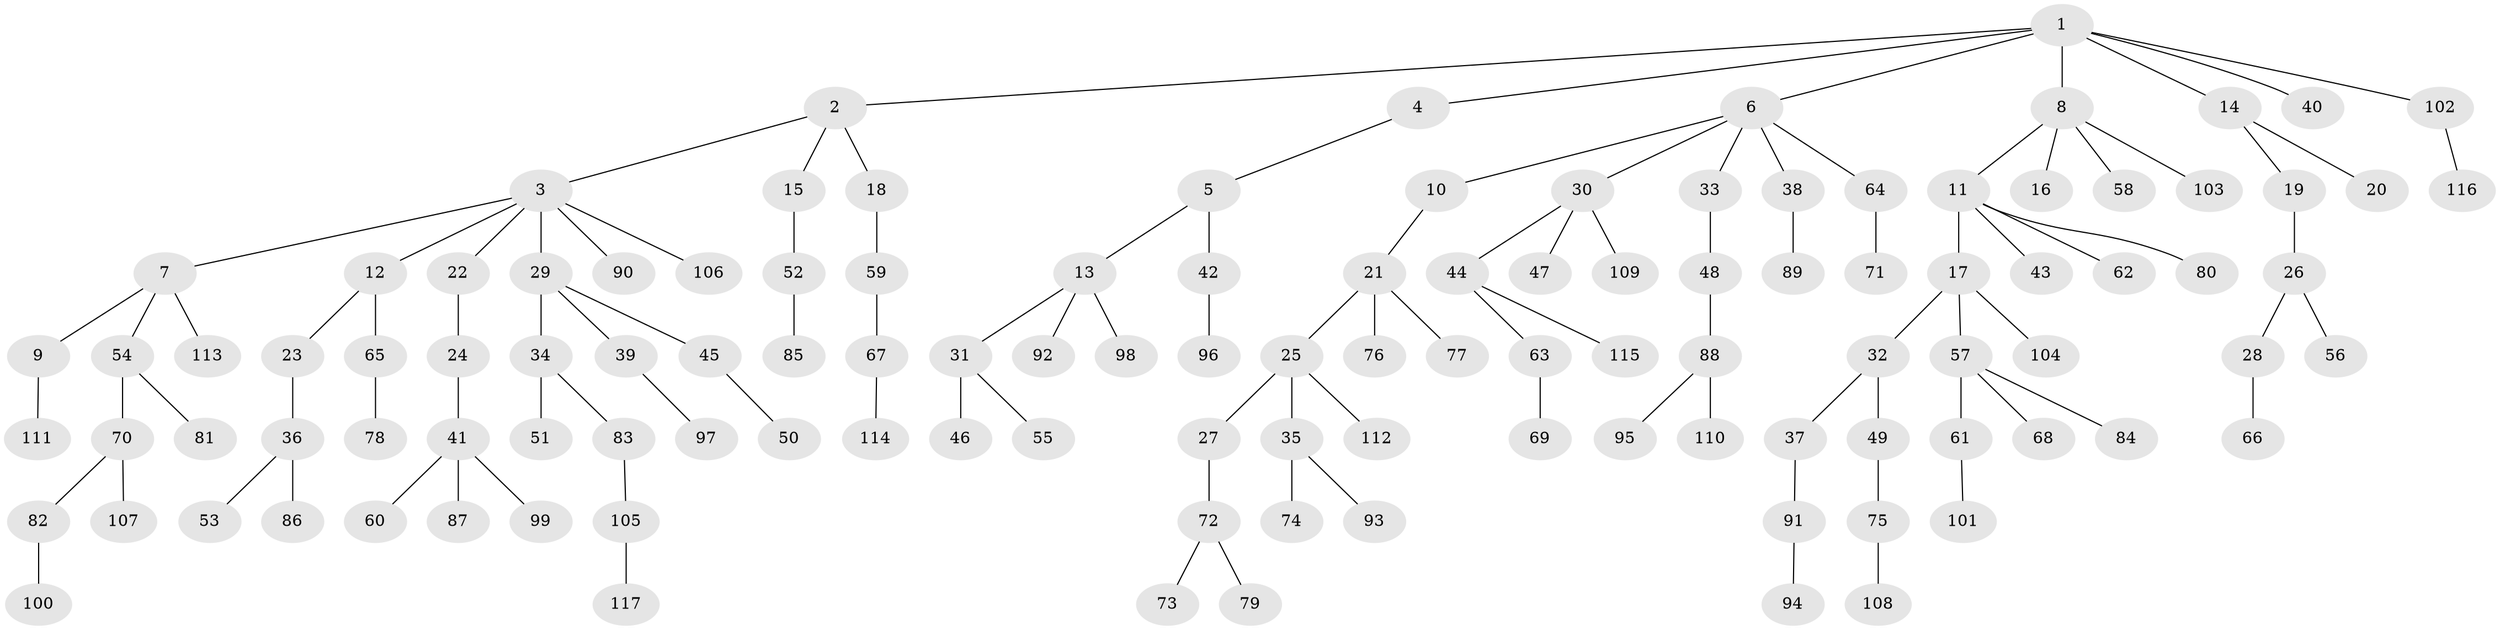 // coarse degree distribution, {9: 0.024691358024691357, 2: 0.2839506172839506, 6: 0.012345679012345678, 5: 0.037037037037037035, 3: 0.08641975308641975, 1: 0.5185185185185185, 4: 0.037037037037037035}
// Generated by graph-tools (version 1.1) at 2025/19/03/04/25 18:19:08]
// undirected, 117 vertices, 116 edges
graph export_dot {
graph [start="1"]
  node [color=gray90,style=filled];
  1;
  2;
  3;
  4;
  5;
  6;
  7;
  8;
  9;
  10;
  11;
  12;
  13;
  14;
  15;
  16;
  17;
  18;
  19;
  20;
  21;
  22;
  23;
  24;
  25;
  26;
  27;
  28;
  29;
  30;
  31;
  32;
  33;
  34;
  35;
  36;
  37;
  38;
  39;
  40;
  41;
  42;
  43;
  44;
  45;
  46;
  47;
  48;
  49;
  50;
  51;
  52;
  53;
  54;
  55;
  56;
  57;
  58;
  59;
  60;
  61;
  62;
  63;
  64;
  65;
  66;
  67;
  68;
  69;
  70;
  71;
  72;
  73;
  74;
  75;
  76;
  77;
  78;
  79;
  80;
  81;
  82;
  83;
  84;
  85;
  86;
  87;
  88;
  89;
  90;
  91;
  92;
  93;
  94;
  95;
  96;
  97;
  98;
  99;
  100;
  101;
  102;
  103;
  104;
  105;
  106;
  107;
  108;
  109;
  110;
  111;
  112;
  113;
  114;
  115;
  116;
  117;
  1 -- 2;
  1 -- 4;
  1 -- 6;
  1 -- 8;
  1 -- 14;
  1 -- 40;
  1 -- 102;
  2 -- 3;
  2 -- 15;
  2 -- 18;
  3 -- 7;
  3 -- 12;
  3 -- 22;
  3 -- 29;
  3 -- 90;
  3 -- 106;
  4 -- 5;
  5 -- 13;
  5 -- 42;
  6 -- 10;
  6 -- 30;
  6 -- 33;
  6 -- 38;
  6 -- 64;
  7 -- 9;
  7 -- 54;
  7 -- 113;
  8 -- 11;
  8 -- 16;
  8 -- 58;
  8 -- 103;
  9 -- 111;
  10 -- 21;
  11 -- 17;
  11 -- 43;
  11 -- 62;
  11 -- 80;
  12 -- 23;
  12 -- 65;
  13 -- 31;
  13 -- 92;
  13 -- 98;
  14 -- 19;
  14 -- 20;
  15 -- 52;
  17 -- 32;
  17 -- 57;
  17 -- 104;
  18 -- 59;
  19 -- 26;
  21 -- 25;
  21 -- 76;
  21 -- 77;
  22 -- 24;
  23 -- 36;
  24 -- 41;
  25 -- 27;
  25 -- 35;
  25 -- 112;
  26 -- 28;
  26 -- 56;
  27 -- 72;
  28 -- 66;
  29 -- 34;
  29 -- 39;
  29 -- 45;
  30 -- 44;
  30 -- 47;
  30 -- 109;
  31 -- 46;
  31 -- 55;
  32 -- 37;
  32 -- 49;
  33 -- 48;
  34 -- 51;
  34 -- 83;
  35 -- 74;
  35 -- 93;
  36 -- 53;
  36 -- 86;
  37 -- 91;
  38 -- 89;
  39 -- 97;
  41 -- 60;
  41 -- 87;
  41 -- 99;
  42 -- 96;
  44 -- 63;
  44 -- 115;
  45 -- 50;
  48 -- 88;
  49 -- 75;
  52 -- 85;
  54 -- 70;
  54 -- 81;
  57 -- 61;
  57 -- 68;
  57 -- 84;
  59 -- 67;
  61 -- 101;
  63 -- 69;
  64 -- 71;
  65 -- 78;
  67 -- 114;
  70 -- 82;
  70 -- 107;
  72 -- 73;
  72 -- 79;
  75 -- 108;
  82 -- 100;
  83 -- 105;
  88 -- 95;
  88 -- 110;
  91 -- 94;
  102 -- 116;
  105 -- 117;
}
